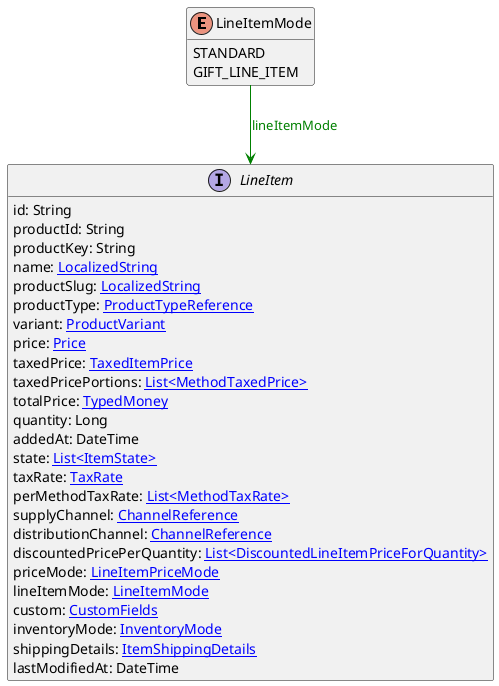 @startuml

hide methods
enum LineItemMode {
    STANDARD
    GIFT_LINE_ITEM
}
interface LineItem [[LineItem.svg]]  {
    id: String
    productId: String
    productKey: String
    name: [[LocalizedString.svg LocalizedString]]
    productSlug: [[LocalizedString.svg LocalizedString]]
    productType: [[ProductTypeReference.svg ProductTypeReference]]
    variant: [[ProductVariant.svg ProductVariant]]
    price: [[Price.svg Price]]
    taxedPrice: [[TaxedItemPrice.svg TaxedItemPrice]]
    taxedPricePortions: [[MethodTaxedPrice.svg List<MethodTaxedPrice>]]
    totalPrice: [[TypedMoney.svg TypedMoney]]
    quantity: Long
    addedAt: DateTime
    state: [[ItemState.svg List<ItemState>]]
    taxRate: [[TaxRate.svg TaxRate]]
    perMethodTaxRate: [[MethodTaxRate.svg List<MethodTaxRate>]]
    supplyChannel: [[ChannelReference.svg ChannelReference]]
    distributionChannel: [[ChannelReference.svg ChannelReference]]
    discountedPricePerQuantity: [[DiscountedLineItemPriceForQuantity.svg List<DiscountedLineItemPriceForQuantity>]]
    priceMode: [[LineItemPriceMode.svg LineItemPriceMode]]
    lineItemMode: [[LineItemMode.svg LineItemMode]]
    custom: [[CustomFields.svg CustomFields]]
    inventoryMode: [[InventoryMode.svg InventoryMode]]
    shippingDetails: [[ItemShippingDetails.svg ItemShippingDetails]]
    lastModifiedAt: DateTime
}
LineItemMode --> LineItem #green;text:green : "lineItemMode"
@enduml
